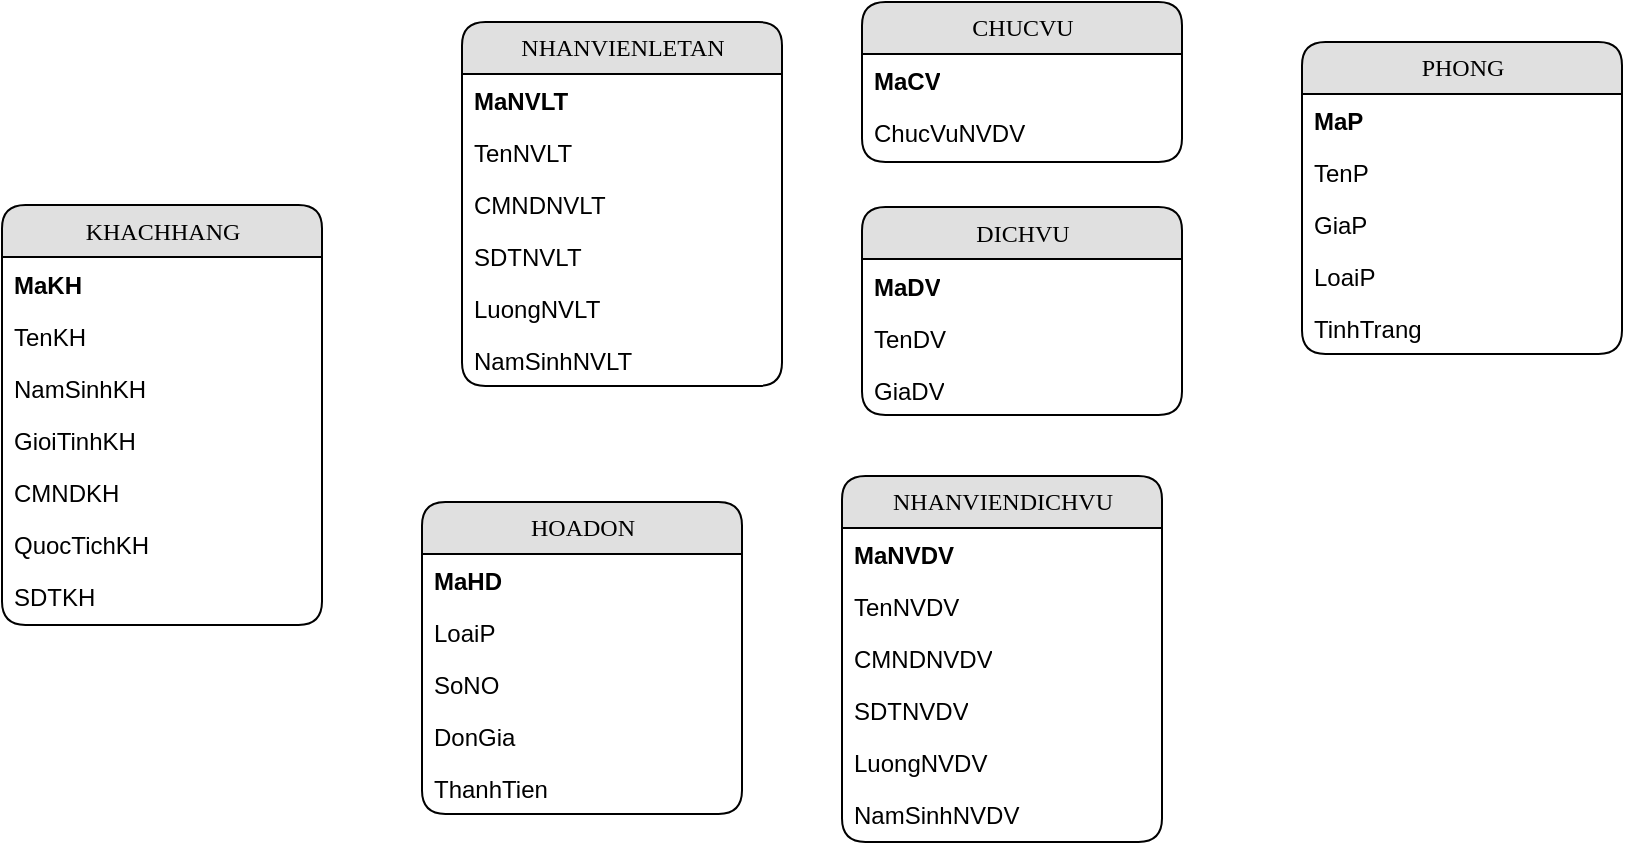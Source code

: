 <mxfile version="12.1.9" type="device" pages="1"><diagram name="Page-1" id="b520641d-4fe3-3701-9064-5fc419738815"><mxGraphModel dx="1422" dy="1595" grid="1" gridSize="10" guides="1" tooltips="1" connect="1" arrows="1" fold="1" page="1" pageScale="1" pageWidth="1100" pageHeight="850" background="#ffffff" math="0" shadow="0"><root><mxCell id="0"/><mxCell id="1" parent="0"/><mxCell id="21ea969265ad0168-6" value="KHACHHANG" style="swimlane;html=1;fontStyle=0;childLayout=stackLayout;horizontal=1;startSize=26;fillColor=#e0e0e0;horizontalStack=0;resizeParent=1;resizeLast=0;collapsible=1;marginBottom=0;swimlaneFillColor=#ffffff;align=center;rounded=1;shadow=0;comic=0;labelBackgroundColor=none;strokeColor=#000000;strokeWidth=1;fontFamily=Verdana;fontSize=12;fontColor=#000000;" parent="1" vertex="1"><mxGeometry x="130" y="-668.5" width="160" height="210" as="geometry"/></mxCell><mxCell id="21ea969265ad0168-7" value="&lt;b&gt;MaKH&lt;/b&gt;" style="text;html=1;strokeColor=none;fillColor=none;spacingLeft=4;spacingRight=4;whiteSpace=wrap;overflow=hidden;rotatable=0;points=[[0,0.5],[1,0.5]];portConstraint=eastwest;" parent="21ea969265ad0168-6" vertex="1"><mxGeometry y="26" width="160" height="26" as="geometry"/></mxCell><mxCell id="21ea969265ad0168-8" value="TenKH" style="text;html=1;strokeColor=none;fillColor=none;spacingLeft=4;spacingRight=4;whiteSpace=wrap;overflow=hidden;rotatable=0;points=[[0,0.5],[1,0.5]];portConstraint=eastwest;" parent="21ea969265ad0168-6" vertex="1"><mxGeometry y="52" width="160" height="26" as="geometry"/></mxCell><mxCell id="21ea969265ad0168-9" value="NamSinhKH" style="text;html=1;strokeColor=none;fillColor=none;spacingLeft=4;spacingRight=4;whiteSpace=wrap;overflow=hidden;rotatable=0;points=[[0,0.5],[1,0.5]];portConstraint=eastwest;" parent="21ea969265ad0168-6" vertex="1"><mxGeometry y="78" width="160" height="26" as="geometry"/></mxCell><mxCell id="3w41b397-3ackV4-81of-1" value="GioiTinhKH" style="text;html=1;strokeColor=none;fillColor=none;spacingLeft=4;spacingRight=4;whiteSpace=wrap;overflow=hidden;rotatable=0;points=[[0,0.5],[1,0.5]];portConstraint=eastwest;" parent="21ea969265ad0168-6" vertex="1"><mxGeometry y="104" width="160" height="26" as="geometry"/></mxCell><mxCell id="3w41b397-3ackV4-81of-2" value="CMNDKH" style="text;html=1;strokeColor=none;fillColor=none;spacingLeft=4;spacingRight=4;whiteSpace=wrap;overflow=hidden;rotatable=0;points=[[0,0.5],[1,0.5]];portConstraint=eastwest;" parent="21ea969265ad0168-6" vertex="1"><mxGeometry y="130" width="160" height="26" as="geometry"/></mxCell><mxCell id="3w41b397-3ackV4-81of-3" value="QuocTichKH" style="text;html=1;strokeColor=none;fillColor=none;spacingLeft=4;spacingRight=4;whiteSpace=wrap;overflow=hidden;rotatable=0;points=[[0,0.5],[1,0.5]];portConstraint=eastwest;" parent="21ea969265ad0168-6" vertex="1"><mxGeometry y="156" width="160" height="26" as="geometry"/></mxCell><mxCell id="3w41b397-3ackV4-81of-4" value="SDTKH" style="text;html=1;strokeColor=none;fillColor=none;spacingLeft=4;spacingRight=4;whiteSpace=wrap;overflow=hidden;rotatable=0;points=[[0,0.5],[1,0.5]];portConstraint=eastwest;" parent="21ea969265ad0168-6" vertex="1"><mxGeometry y="182" width="160" height="26" as="geometry"/></mxCell><mxCell id="3w41b397-3ackV4-81of-7" value="NHANVIENLETAN" style="swimlane;html=1;fontStyle=0;childLayout=stackLayout;horizontal=1;startSize=26;fillColor=#e0e0e0;horizontalStack=0;resizeParent=1;resizeLast=0;collapsible=1;marginBottom=0;swimlaneFillColor=#ffffff;align=center;rounded=1;shadow=0;comic=0;labelBackgroundColor=none;strokeColor=#000000;strokeWidth=1;fontFamily=Verdana;fontSize=12;fontColor=#000000;" parent="1" vertex="1"><mxGeometry x="360" y="-760" width="160" height="182" as="geometry"/></mxCell><mxCell id="3w41b397-3ackV4-81of-8" value="&lt;b&gt;MaNVLT&lt;/b&gt;" style="text;html=1;strokeColor=none;fillColor=none;spacingLeft=4;spacingRight=4;whiteSpace=wrap;overflow=hidden;rotatable=0;points=[[0,0.5],[1,0.5]];portConstraint=eastwest;" parent="3w41b397-3ackV4-81of-7" vertex="1"><mxGeometry y="26" width="160" height="26" as="geometry"/></mxCell><mxCell id="3w41b397-3ackV4-81of-9" value="TenNVLT" style="text;html=1;strokeColor=none;fillColor=none;spacingLeft=4;spacingRight=4;whiteSpace=wrap;overflow=hidden;rotatable=0;points=[[0,0.5],[1,0.5]];portConstraint=eastwest;" parent="3w41b397-3ackV4-81of-7" vertex="1"><mxGeometry y="52" width="160" height="26" as="geometry"/></mxCell><mxCell id="3w41b397-3ackV4-81of-10" value="CMNDNVLT" style="text;html=1;strokeColor=none;fillColor=none;spacingLeft=4;spacingRight=4;whiteSpace=wrap;overflow=hidden;rotatable=0;points=[[0,0.5],[1,0.5]];portConstraint=eastwest;" parent="3w41b397-3ackV4-81of-7" vertex="1"><mxGeometry y="78" width="160" height="26" as="geometry"/></mxCell><mxCell id="3w41b397-3ackV4-81of-11" value="SDTNVLT" style="text;html=1;strokeColor=none;fillColor=none;spacingLeft=4;spacingRight=4;whiteSpace=wrap;overflow=hidden;rotatable=0;points=[[0,0.5],[1,0.5]];portConstraint=eastwest;" parent="3w41b397-3ackV4-81of-7" vertex="1"><mxGeometry y="104" width="160" height="26" as="geometry"/></mxCell><mxCell id="3w41b397-3ackV4-81of-12" value="LuongNVLT" style="text;html=1;strokeColor=none;fillColor=none;spacingLeft=4;spacingRight=4;whiteSpace=wrap;overflow=hidden;rotatable=0;points=[[0,0.5],[1,0.5]];portConstraint=eastwest;" parent="3w41b397-3ackV4-81of-7" vertex="1"><mxGeometry y="130" width="160" height="26" as="geometry"/></mxCell><mxCell id="3w41b397-3ackV4-81of-13" value="NamSinhNVLT" style="text;html=1;strokeColor=none;fillColor=none;spacingLeft=4;spacingRight=4;whiteSpace=wrap;overflow=hidden;rotatable=0;points=[[0,0.5],[1,0.5]];portConstraint=eastwest;" parent="3w41b397-3ackV4-81of-7" vertex="1"><mxGeometry y="156" width="160" height="26" as="geometry"/></mxCell><mxCell id="3w41b397-3ackV4-81of-22" value="PHONG" style="swimlane;html=1;fontStyle=0;childLayout=stackLayout;horizontal=1;startSize=26;fillColor=#e0e0e0;horizontalStack=0;resizeParent=1;resizeLast=0;collapsible=1;marginBottom=0;swimlaneFillColor=#ffffff;align=center;rounded=1;shadow=0;comic=0;labelBackgroundColor=none;strokeColor=#000000;strokeWidth=1;fontFamily=Verdana;fontSize=12;fontColor=#000000;" parent="1" vertex="1"><mxGeometry x="780" y="-750" width="160" height="156" as="geometry"/></mxCell><mxCell id="3w41b397-3ackV4-81of-23" value="&lt;b&gt;MaP&lt;/b&gt;" style="text;html=1;strokeColor=none;fillColor=none;spacingLeft=4;spacingRight=4;whiteSpace=wrap;overflow=hidden;rotatable=0;points=[[0,0.5],[1,0.5]];portConstraint=eastwest;" parent="3w41b397-3ackV4-81of-22" vertex="1"><mxGeometry y="26" width="160" height="26" as="geometry"/></mxCell><mxCell id="3w41b397-3ackV4-81of-24" value="TenP" style="text;html=1;strokeColor=none;fillColor=none;spacingLeft=4;spacingRight=4;whiteSpace=wrap;overflow=hidden;rotatable=0;points=[[0,0.5],[1,0.5]];portConstraint=eastwest;" parent="3w41b397-3ackV4-81of-22" vertex="1"><mxGeometry y="52" width="160" height="26" as="geometry"/></mxCell><mxCell id="3w41b397-3ackV4-81of-25" value="GiaP" style="text;html=1;strokeColor=none;fillColor=none;spacingLeft=4;spacingRight=4;whiteSpace=wrap;overflow=hidden;rotatable=0;points=[[0,0.5],[1,0.5]];portConstraint=eastwest;" parent="3w41b397-3ackV4-81of-22" vertex="1"><mxGeometry y="78" width="160" height="26" as="geometry"/></mxCell><mxCell id="3w41b397-3ackV4-81of-26" value="LoaiP" style="text;html=1;strokeColor=none;fillColor=none;spacingLeft=4;spacingRight=4;whiteSpace=wrap;overflow=hidden;rotatable=0;points=[[0,0.5],[1,0.5]];portConstraint=eastwest;" parent="3w41b397-3ackV4-81of-22" vertex="1"><mxGeometry y="104" width="160" height="26" as="geometry"/></mxCell><mxCell id="3w41b397-3ackV4-81of-27" value="TinhTrang" style="text;html=1;strokeColor=none;fillColor=none;spacingLeft=4;spacingRight=4;whiteSpace=wrap;overflow=hidden;rotatable=0;points=[[0,0.5],[1,0.5]];portConstraint=eastwest;" parent="3w41b397-3ackV4-81of-22" vertex="1"><mxGeometry y="130" width="160" height="26" as="geometry"/></mxCell><mxCell id="3w41b397-3ackV4-81of-29" value="HOADON" style="swimlane;html=1;fontStyle=0;childLayout=stackLayout;horizontal=1;startSize=26;fillColor=#e0e0e0;horizontalStack=0;resizeParent=1;resizeLast=0;collapsible=1;marginBottom=0;swimlaneFillColor=#ffffff;align=center;rounded=1;shadow=0;comic=0;labelBackgroundColor=none;strokeColor=#000000;strokeWidth=1;fontFamily=Verdana;fontSize=12;fontColor=#000000;" parent="1" vertex="1"><mxGeometry x="340" y="-520" width="160" height="156" as="geometry"/></mxCell><mxCell id="3w41b397-3ackV4-81of-30" value="&lt;b&gt;MaHD&lt;/b&gt;" style="text;html=1;strokeColor=none;fillColor=none;spacingLeft=4;spacingRight=4;whiteSpace=wrap;overflow=hidden;rotatable=0;points=[[0,0.5],[1,0.5]];portConstraint=eastwest;" parent="3w41b397-3ackV4-81of-29" vertex="1"><mxGeometry y="26" width="160" height="26" as="geometry"/></mxCell><mxCell id="3w41b397-3ackV4-81of-31" value="LoaiP" style="text;html=1;strokeColor=none;fillColor=none;spacingLeft=4;spacingRight=4;whiteSpace=wrap;overflow=hidden;rotatable=0;points=[[0,0.5],[1,0.5]];portConstraint=eastwest;" parent="3w41b397-3ackV4-81of-29" vertex="1"><mxGeometry y="52" width="160" height="26" as="geometry"/></mxCell><mxCell id="3w41b397-3ackV4-81of-32" value="SoNO" style="text;html=1;strokeColor=none;fillColor=none;spacingLeft=4;spacingRight=4;whiteSpace=wrap;overflow=hidden;rotatable=0;points=[[0,0.5],[1,0.5]];portConstraint=eastwest;" parent="3w41b397-3ackV4-81of-29" vertex="1"><mxGeometry y="78" width="160" height="26" as="geometry"/></mxCell><mxCell id="3w41b397-3ackV4-81of-33" value="DonGia" style="text;html=1;strokeColor=none;fillColor=none;spacingLeft=4;spacingRight=4;whiteSpace=wrap;overflow=hidden;rotatable=0;points=[[0,0.5],[1,0.5]];portConstraint=eastwest;" parent="3w41b397-3ackV4-81of-29" vertex="1"><mxGeometry y="104" width="160" height="26" as="geometry"/></mxCell><mxCell id="3w41b397-3ackV4-81of-34" value="ThanhTien" style="text;html=1;strokeColor=none;fillColor=none;spacingLeft=4;spacingRight=4;whiteSpace=wrap;overflow=hidden;rotatable=0;points=[[0,0.5],[1,0.5]];portConstraint=eastwest;" parent="3w41b397-3ackV4-81of-29" vertex="1"><mxGeometry y="130" width="160" height="26" as="geometry"/></mxCell><mxCell id="3w41b397-3ackV4-81of-35" value="DICHVU" style="swimlane;html=1;fontStyle=0;childLayout=stackLayout;horizontal=1;startSize=26;fillColor=#e0e0e0;horizontalStack=0;resizeParent=1;resizeLast=0;collapsible=1;marginBottom=0;swimlaneFillColor=#ffffff;align=center;rounded=1;shadow=0;comic=0;labelBackgroundColor=none;strokeColor=#000000;strokeWidth=1;fontFamily=Verdana;fontSize=12;fontColor=#000000;" parent="1" vertex="1"><mxGeometry x="560" y="-667.5" width="160" height="104" as="geometry"/></mxCell><mxCell id="3w41b397-3ackV4-81of-36" value="&lt;b&gt;MaDV&lt;/b&gt;" style="text;html=1;strokeColor=none;fillColor=none;spacingLeft=4;spacingRight=4;whiteSpace=wrap;overflow=hidden;rotatable=0;points=[[0,0.5],[1,0.5]];portConstraint=eastwest;" parent="3w41b397-3ackV4-81of-35" vertex="1"><mxGeometry y="26" width="160" height="26" as="geometry"/></mxCell><mxCell id="3w41b397-3ackV4-81of-37" value="TenDV" style="text;html=1;strokeColor=none;fillColor=none;spacingLeft=4;spacingRight=4;whiteSpace=wrap;overflow=hidden;rotatable=0;points=[[0,0.5],[1,0.5]];portConstraint=eastwest;" parent="3w41b397-3ackV4-81of-35" vertex="1"><mxGeometry y="52" width="160" height="26" as="geometry"/></mxCell><mxCell id="3w41b397-3ackV4-81of-38" value="GiaDV" style="text;html=1;strokeColor=none;fillColor=none;spacingLeft=4;spacingRight=4;whiteSpace=wrap;overflow=hidden;rotatable=0;points=[[0,0.5],[1,0.5]];portConstraint=eastwest;" parent="3w41b397-3ackV4-81of-35" vertex="1"><mxGeometry y="78" width="160" height="26" as="geometry"/></mxCell><mxCell id="3w41b397-3ackV4-81of-55" value="NHANVIENDICHVU" style="swimlane;html=1;fontStyle=0;childLayout=stackLayout;horizontal=1;startSize=26;fillColor=#e0e0e0;horizontalStack=0;resizeParent=1;resizeLast=0;collapsible=1;marginBottom=0;swimlaneFillColor=#ffffff;align=center;rounded=1;shadow=0;comic=0;labelBackgroundColor=none;strokeColor=#000000;strokeWidth=1;fontFamily=Verdana;fontSize=12;fontColor=#000000;" parent="1" vertex="1"><mxGeometry x="550" y="-533" width="160" height="183" as="geometry"/></mxCell><mxCell id="3w41b397-3ackV4-81of-56" value="&lt;b&gt;MaNVDV&lt;/b&gt;" style="text;html=1;strokeColor=none;fillColor=none;spacingLeft=4;spacingRight=4;whiteSpace=wrap;overflow=hidden;rotatable=0;points=[[0,0.5],[1,0.5]];portConstraint=eastwest;" parent="3w41b397-3ackV4-81of-55" vertex="1"><mxGeometry y="26" width="160" height="26" as="geometry"/></mxCell><mxCell id="3w41b397-3ackV4-81of-57" value="TenNVDV" style="text;html=1;strokeColor=none;fillColor=none;spacingLeft=4;spacingRight=4;whiteSpace=wrap;overflow=hidden;rotatable=0;points=[[0,0.5],[1,0.5]];portConstraint=eastwest;" parent="3w41b397-3ackV4-81of-55" vertex="1"><mxGeometry y="52" width="160" height="26" as="geometry"/></mxCell><mxCell id="3w41b397-3ackV4-81of-58" value="CMNDNVDV" style="text;html=1;strokeColor=none;fillColor=none;spacingLeft=4;spacingRight=4;whiteSpace=wrap;overflow=hidden;rotatable=0;points=[[0,0.5],[1,0.5]];portConstraint=eastwest;" parent="3w41b397-3ackV4-81of-55" vertex="1"><mxGeometry y="78" width="160" height="26" as="geometry"/></mxCell><mxCell id="3w41b397-3ackV4-81of-59" value="SDTNVDV" style="text;html=1;strokeColor=none;fillColor=none;spacingLeft=4;spacingRight=4;whiteSpace=wrap;overflow=hidden;rotatable=0;points=[[0,0.5],[1,0.5]];portConstraint=eastwest;" parent="3w41b397-3ackV4-81of-55" vertex="1"><mxGeometry y="104" width="160" height="26" as="geometry"/></mxCell><mxCell id="3w41b397-3ackV4-81of-60" value="LuongNVDV" style="text;html=1;strokeColor=none;fillColor=none;spacingLeft=4;spacingRight=4;whiteSpace=wrap;overflow=hidden;rotatable=0;points=[[0,0.5],[1,0.5]];portConstraint=eastwest;" parent="3w41b397-3ackV4-81of-55" vertex="1"><mxGeometry y="130" width="160" height="26" as="geometry"/></mxCell><mxCell id="3w41b397-3ackV4-81of-61" value="NamSinhNVDV" style="text;html=1;strokeColor=none;fillColor=none;spacingLeft=4;spacingRight=4;whiteSpace=wrap;overflow=hidden;rotatable=0;points=[[0,0.5],[1,0.5]];portConstraint=eastwest;" parent="3w41b397-3ackV4-81of-55" vertex="1"><mxGeometry y="156" width="160" height="26" as="geometry"/></mxCell><mxCell id="3w41b397-3ackV4-81of-82" value="CHUCVU" style="swimlane;html=1;fontStyle=0;childLayout=stackLayout;horizontal=1;startSize=26;fillColor=#e0e0e0;horizontalStack=0;resizeParent=1;resizeLast=0;collapsible=1;marginBottom=0;swimlaneFillColor=#ffffff;align=center;rounded=1;shadow=0;comic=0;labelBackgroundColor=none;strokeColor=#000000;strokeWidth=1;fontFamily=Verdana;fontSize=12;fontColor=#000000;" parent="1" vertex="1"><mxGeometry x="560" y="-770" width="160" height="80" as="geometry"/></mxCell><mxCell id="3w41b397-3ackV4-81of-85" value="&lt;b&gt;MaCV&lt;/b&gt;" style="text;html=1;strokeColor=none;fillColor=none;spacingLeft=4;spacingRight=4;whiteSpace=wrap;overflow=hidden;rotatable=0;points=[[0,0.5],[1,0.5]];portConstraint=eastwest;" parent="3w41b397-3ackV4-81of-82" vertex="1"><mxGeometry y="26" width="160" height="26" as="geometry"/></mxCell><mxCell id="K_YCNn3HQRiil8ClppdE-2" value="ChucVuNVDV" style="text;html=1;strokeColor=none;fillColor=none;spacingLeft=4;spacingRight=4;whiteSpace=wrap;overflow=hidden;rotatable=0;points=[[0,0.5],[1,0.5]];portConstraint=eastwest;" vertex="1" parent="3w41b397-3ackV4-81of-82"><mxGeometry y="52" width="160" height="26" as="geometry"/></mxCell></root></mxGraphModel></diagram></mxfile>